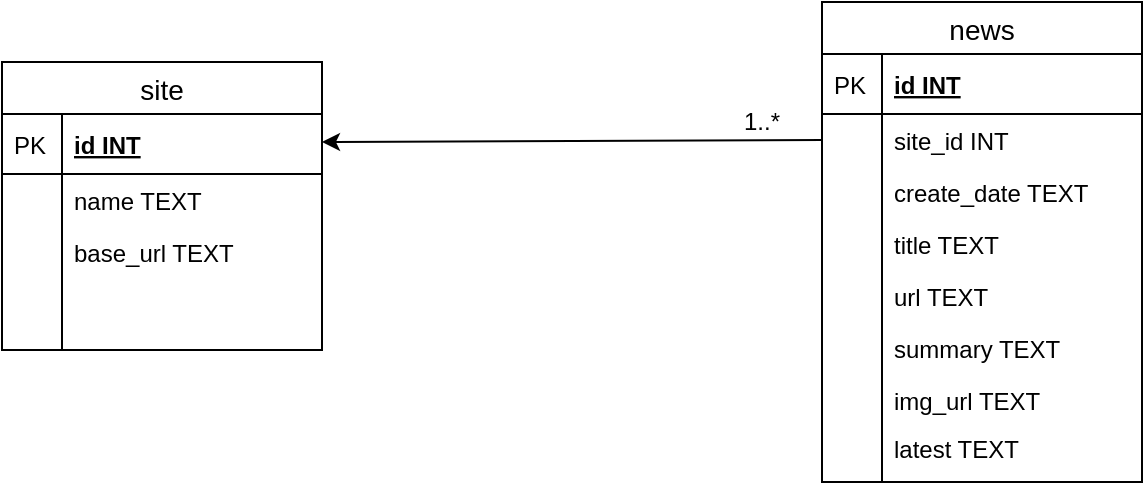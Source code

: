 <mxfile version="13.0.5" type="device"><diagram id="GSbFA9l1ATcoOzkU_oMb" name="Page-1"><mxGraphModel dx="644" dy="626" grid="1" gridSize="10" guides="1" tooltips="1" connect="1" arrows="1" fold="1" page="1" pageScale="1" pageWidth="850" pageHeight="1100" math="0" shadow="0"><root><mxCell id="0"/><mxCell id="1" parent="0"/><mxCell id="wQnIGz-d4bGZyoJXM3zi-42" value="" style="endArrow=classic;html=1;exitX=0;exitY=0.5;exitDx=0;exitDy=0;" parent="1" source="wQnIGz-d4bGZyoJXM3zi-30" edge="1"><mxGeometry width="50" height="50" relative="1" as="geometry"><mxPoint x="410" y="160" as="sourcePoint"/><mxPoint x="250" y="160" as="targetPoint"/></mxGeometry></mxCell><mxCell id="wQnIGz-d4bGZyoJXM3zi-5" value="site" style="swimlane;fontStyle=0;childLayout=stackLayout;horizontal=1;startSize=26;horizontalStack=0;resizeParent=1;resizeParentMax=0;resizeLast=0;collapsible=1;marginBottom=0;align=center;fontSize=14;" parent="1" vertex="1"><mxGeometry x="90" y="120" width="160" height="144" as="geometry"/></mxCell><mxCell id="wQnIGz-d4bGZyoJXM3zi-6" value="id INT" style="shape=partialRectangle;top=0;left=0;right=0;bottom=1;align=left;verticalAlign=middle;fillColor=none;spacingLeft=34;spacingRight=4;overflow=hidden;rotatable=0;points=[[0,0.5],[1,0.5]];portConstraint=eastwest;dropTarget=0;fontStyle=5;fontSize=12;labelBackgroundColor=none;" parent="wQnIGz-d4bGZyoJXM3zi-5" vertex="1"><mxGeometry y="26" width="160" height="30" as="geometry"/></mxCell><mxCell id="wQnIGz-d4bGZyoJXM3zi-7" value="PK" style="shape=partialRectangle;top=0;left=0;bottom=0;fillColor=none;align=left;verticalAlign=middle;spacingLeft=4;spacingRight=4;overflow=hidden;rotatable=0;points=[];portConstraint=eastwest;part=1;fontSize=12;" parent="wQnIGz-d4bGZyoJXM3zi-6" vertex="1" connectable="0"><mxGeometry width="30" height="30" as="geometry"/></mxCell><mxCell id="wQnIGz-d4bGZyoJXM3zi-8" value="name TEXT" style="shape=partialRectangle;top=0;left=0;right=0;bottom=0;align=left;verticalAlign=top;fillColor=none;spacingLeft=34;spacingRight=4;overflow=hidden;rotatable=0;points=[[0,0.5],[1,0.5]];portConstraint=eastwest;dropTarget=0;fontSize=12;" parent="wQnIGz-d4bGZyoJXM3zi-5" vertex="1"><mxGeometry y="56" width="160" height="26" as="geometry"/></mxCell><mxCell id="wQnIGz-d4bGZyoJXM3zi-9" value="" style="shape=partialRectangle;top=0;left=0;bottom=0;fillColor=none;align=left;verticalAlign=top;spacingLeft=4;spacingRight=4;overflow=hidden;rotatable=0;points=[];portConstraint=eastwest;part=1;fontSize=12;" parent="wQnIGz-d4bGZyoJXM3zi-8" vertex="1" connectable="0"><mxGeometry width="30" height="26" as="geometry"/></mxCell><mxCell id="wQnIGz-d4bGZyoJXM3zi-10" value="base_url TEXT" style="shape=partialRectangle;top=0;left=0;right=0;bottom=0;align=left;verticalAlign=top;fillColor=none;spacingLeft=34;spacingRight=4;overflow=hidden;rotatable=0;points=[[0,0.5],[1,0.5]];portConstraint=eastwest;dropTarget=0;fontSize=12;" parent="wQnIGz-d4bGZyoJXM3zi-5" vertex="1"><mxGeometry y="82" width="160" height="26" as="geometry"/></mxCell><mxCell id="wQnIGz-d4bGZyoJXM3zi-11" value="" style="shape=partialRectangle;top=0;left=0;bottom=0;fillColor=none;align=left;verticalAlign=top;spacingLeft=4;spacingRight=4;overflow=hidden;rotatable=0;points=[];portConstraint=eastwest;part=1;fontSize=12;" parent="wQnIGz-d4bGZyoJXM3zi-10" vertex="1" connectable="0"><mxGeometry width="30" height="26" as="geometry"/></mxCell><mxCell id="wQnIGz-d4bGZyoJXM3zi-12" value="" style="shape=partialRectangle;top=0;left=0;right=0;bottom=0;align=left;verticalAlign=top;fillColor=none;spacingLeft=34;spacingRight=4;overflow=hidden;rotatable=0;points=[[0,0.5],[1,0.5]];portConstraint=eastwest;dropTarget=0;fontSize=12;" parent="wQnIGz-d4bGZyoJXM3zi-5" vertex="1"><mxGeometry y="108" width="160" height="26" as="geometry"/></mxCell><mxCell id="wQnIGz-d4bGZyoJXM3zi-13" value="" style="shape=partialRectangle;top=0;left=0;bottom=0;fillColor=none;align=left;verticalAlign=top;spacingLeft=4;spacingRight=4;overflow=hidden;rotatable=0;points=[];portConstraint=eastwest;part=1;fontSize=12;" parent="wQnIGz-d4bGZyoJXM3zi-12" vertex="1" connectable="0"><mxGeometry width="30" height="26" as="geometry"/></mxCell><mxCell id="wQnIGz-d4bGZyoJXM3zi-14" value="" style="shape=partialRectangle;top=0;left=0;right=0;bottom=0;align=left;verticalAlign=top;fillColor=none;spacingLeft=34;spacingRight=4;overflow=hidden;rotatable=0;points=[[0,0.5],[1,0.5]];portConstraint=eastwest;dropTarget=0;fontSize=12;" parent="wQnIGz-d4bGZyoJXM3zi-5" vertex="1"><mxGeometry y="134" width="160" height="10" as="geometry"/></mxCell><mxCell id="wQnIGz-d4bGZyoJXM3zi-15" value="" style="shape=partialRectangle;top=0;left=0;bottom=0;fillColor=none;align=left;verticalAlign=top;spacingLeft=4;spacingRight=4;overflow=hidden;rotatable=0;points=[];portConstraint=eastwest;part=1;fontSize=12;" parent="wQnIGz-d4bGZyoJXM3zi-14" vertex="1" connectable="0"><mxGeometry width="30" height="10" as="geometry"/></mxCell><mxCell id="wQnIGz-d4bGZyoJXM3zi-43" value="1..*" style="text;html=1;strokeColor=none;fillColor=none;align=center;verticalAlign=middle;whiteSpace=wrap;rounded=0;labelBackgroundColor=none;" parent="1" vertex="1"><mxGeometry x="450" y="140" width="40" height="20" as="geometry"/></mxCell><mxCell id="wQnIGz-d4bGZyoJXM3zi-27" value="news" style="swimlane;fontStyle=0;childLayout=stackLayout;horizontal=1;startSize=26;horizontalStack=0;resizeParent=1;resizeParentMax=0;resizeLast=0;collapsible=1;marginBottom=0;align=center;fontSize=14;" parent="1" vertex="1"><mxGeometry x="500" y="90" width="160" height="240" as="geometry"/></mxCell><mxCell id="wQnIGz-d4bGZyoJXM3zi-28" value="id INT" style="shape=partialRectangle;top=0;left=0;right=0;bottom=1;align=left;verticalAlign=middle;fillColor=none;spacingLeft=34;spacingRight=4;overflow=hidden;rotatable=0;points=[[0,0.5],[1,0.5]];portConstraint=eastwest;dropTarget=0;fontStyle=5;fontSize=12;" parent="wQnIGz-d4bGZyoJXM3zi-27" vertex="1"><mxGeometry y="26" width="160" height="30" as="geometry"/></mxCell><mxCell id="wQnIGz-d4bGZyoJXM3zi-29" value="PK" style="shape=partialRectangle;top=0;left=0;bottom=0;fillColor=none;align=left;verticalAlign=middle;spacingLeft=4;spacingRight=4;overflow=hidden;rotatable=0;points=[];portConstraint=eastwest;part=1;fontSize=12;" parent="wQnIGz-d4bGZyoJXM3zi-28" vertex="1" connectable="0"><mxGeometry width="30" height="30" as="geometry"/></mxCell><mxCell id="wQnIGz-d4bGZyoJXM3zi-30" value="site_id INT" style="shape=partialRectangle;top=0;left=0;right=0;bottom=0;align=left;verticalAlign=top;fillColor=none;spacingLeft=34;spacingRight=4;overflow=hidden;rotatable=0;points=[[0,0.5],[1,0.5]];portConstraint=eastwest;dropTarget=0;fontSize=12;" parent="wQnIGz-d4bGZyoJXM3zi-27" vertex="1"><mxGeometry y="56" width="160" height="26" as="geometry"/></mxCell><mxCell id="wQnIGz-d4bGZyoJXM3zi-31" value="" style="shape=partialRectangle;top=0;left=0;bottom=0;fillColor=none;align=left;verticalAlign=top;spacingLeft=4;spacingRight=4;overflow=hidden;rotatable=0;points=[];portConstraint=eastwest;part=1;fontSize=12;" parent="wQnIGz-d4bGZyoJXM3zi-30" vertex="1" connectable="0"><mxGeometry width="30" height="26" as="geometry"/></mxCell><mxCell id="wQnIGz-d4bGZyoJXM3zi-32" value="create_date TEXT" style="shape=partialRectangle;top=0;left=0;right=0;bottom=0;align=left;verticalAlign=top;fillColor=none;spacingLeft=34;spacingRight=4;overflow=hidden;rotatable=0;points=[[0,0.5],[1,0.5]];portConstraint=eastwest;dropTarget=0;fontSize=12;" parent="wQnIGz-d4bGZyoJXM3zi-27" vertex="1"><mxGeometry y="82" width="160" height="26" as="geometry"/></mxCell><mxCell id="wQnIGz-d4bGZyoJXM3zi-33" value="" style="shape=partialRectangle;top=0;left=0;bottom=0;fillColor=none;align=left;verticalAlign=top;spacingLeft=4;spacingRight=4;overflow=hidden;rotatable=0;points=[];portConstraint=eastwest;part=1;fontSize=12;" parent="wQnIGz-d4bGZyoJXM3zi-32" vertex="1" connectable="0"><mxGeometry width="30" height="26" as="geometry"/></mxCell><mxCell id="wQnIGz-d4bGZyoJXM3zi-34" value="title TEXT" style="shape=partialRectangle;top=0;left=0;right=0;bottom=0;align=left;verticalAlign=top;fillColor=none;spacingLeft=34;spacingRight=4;overflow=hidden;rotatable=0;points=[[0,0.5],[1,0.5]];portConstraint=eastwest;dropTarget=0;fontSize=12;" parent="wQnIGz-d4bGZyoJXM3zi-27" vertex="1"><mxGeometry y="108" width="160" height="26" as="geometry"/></mxCell><mxCell id="wQnIGz-d4bGZyoJXM3zi-35" value="" style="shape=partialRectangle;top=0;left=0;bottom=0;fillColor=none;align=left;verticalAlign=top;spacingLeft=4;spacingRight=4;overflow=hidden;rotatable=0;points=[];portConstraint=eastwest;part=1;fontSize=12;" parent="wQnIGz-d4bGZyoJXM3zi-34" vertex="1" connectable="0"><mxGeometry width="30" height="26" as="geometry"/></mxCell><mxCell id="wQnIGz-d4bGZyoJXM3zi-38" value="url TEXT" style="shape=partialRectangle;top=0;left=0;right=0;bottom=0;align=left;verticalAlign=top;fillColor=none;spacingLeft=34;spacingRight=4;overflow=hidden;rotatable=0;points=[[0,0.5],[1,0.5]];portConstraint=eastwest;dropTarget=0;fontSize=12;" parent="wQnIGz-d4bGZyoJXM3zi-27" vertex="1"><mxGeometry y="134" width="160" height="26" as="geometry"/></mxCell><mxCell id="wQnIGz-d4bGZyoJXM3zi-39" value="" style="shape=partialRectangle;top=0;left=0;bottom=0;fillColor=none;align=left;verticalAlign=top;spacingLeft=4;spacingRight=4;overflow=hidden;rotatable=0;points=[];portConstraint=eastwest;part=1;fontSize=12;" parent="wQnIGz-d4bGZyoJXM3zi-38" vertex="1" connectable="0"><mxGeometry width="30" height="26" as="geometry"/></mxCell><mxCell id="wQnIGz-d4bGZyoJXM3zi-40" value="summary TEXT" style="shape=partialRectangle;top=0;left=0;right=0;bottom=0;align=left;verticalAlign=top;fillColor=none;spacingLeft=34;spacingRight=4;overflow=hidden;rotatable=0;points=[[0,0.5],[1,0.5]];portConstraint=eastwest;dropTarget=0;fontSize=12;" parent="wQnIGz-d4bGZyoJXM3zi-27" vertex="1"><mxGeometry y="160" width="160" height="26" as="geometry"/></mxCell><mxCell id="wQnIGz-d4bGZyoJXM3zi-41" value="" style="shape=partialRectangle;top=0;left=0;bottom=0;fillColor=none;align=left;verticalAlign=top;spacingLeft=4;spacingRight=4;overflow=hidden;rotatable=0;points=[];portConstraint=eastwest;part=1;fontSize=12;" parent="wQnIGz-d4bGZyoJXM3zi-40" vertex="1" connectable="0"><mxGeometry width="30" height="26" as="geometry"/></mxCell><mxCell id="XZZOWZ634qggkylb7hK3-1" value="img_url TEXT" style="shape=partialRectangle;top=0;left=0;right=0;bottom=0;align=left;verticalAlign=top;fillColor=none;spacingLeft=34;spacingRight=4;overflow=hidden;rotatable=0;points=[[0,0.5],[1,0.5]];portConstraint=eastwest;dropTarget=0;fontSize=12;" vertex="1" parent="wQnIGz-d4bGZyoJXM3zi-27"><mxGeometry y="186" width="160" height="26" as="geometry"/></mxCell><mxCell id="XZZOWZ634qggkylb7hK3-2" value="" style="shape=partialRectangle;top=0;left=0;bottom=0;fillColor=none;align=left;verticalAlign=top;spacingLeft=4;spacingRight=4;overflow=hidden;rotatable=0;points=[];portConstraint=eastwest;part=1;fontSize=12;" vertex="1" connectable="0" parent="XZZOWZ634qggkylb7hK3-1"><mxGeometry width="30" height="26" as="geometry"/></mxCell><mxCell id="wQnIGz-d4bGZyoJXM3zi-36" value="" style="shape=partialRectangle;top=0;left=0;right=0;bottom=0;align=left;verticalAlign=top;fillColor=none;spacingLeft=34;spacingRight=4;overflow=hidden;rotatable=0;points=[[0,0.5],[1,0.5]];portConstraint=eastwest;dropTarget=0;fontSize=12;" parent="wQnIGz-d4bGZyoJXM3zi-27" vertex="1"><mxGeometry y="212" width="160" height="28" as="geometry"/></mxCell><mxCell id="wQnIGz-d4bGZyoJXM3zi-37" value="" style="shape=partialRectangle;top=0;left=0;bottom=0;fillColor=none;align=left;verticalAlign=top;spacingLeft=4;spacingRight=4;overflow=hidden;rotatable=0;points=[];portConstraint=eastwest;part=1;fontSize=12;" parent="wQnIGz-d4bGZyoJXM3zi-36" vertex="1" connectable="0"><mxGeometry width="30" height="28.0" as="geometry"/></mxCell><mxCell id="XZZOWZ634qggkylb7hK3-3" value="latest TEXT" style="shape=partialRectangle;top=0;left=0;right=0;bottom=0;align=left;verticalAlign=top;fillColor=none;spacingLeft=34;spacingRight=4;overflow=hidden;rotatable=0;points=[[0,0.5],[1,0.5]];portConstraint=eastwest;dropTarget=0;fontSize=12;" vertex="1" parent="1"><mxGeometry x="500" y="300" width="160" height="26" as="geometry"/></mxCell><mxCell id="XZZOWZ634qggkylb7hK3-4" value="" style="shape=partialRectangle;top=0;left=0;bottom=0;fillColor=none;align=left;verticalAlign=top;spacingLeft=4;spacingRight=4;overflow=hidden;rotatable=0;points=[];portConstraint=eastwest;part=1;fontSize=12;" vertex="1" connectable="0" parent="XZZOWZ634qggkylb7hK3-3"><mxGeometry width="30" height="26" as="geometry"/></mxCell></root></mxGraphModel></diagram></mxfile>